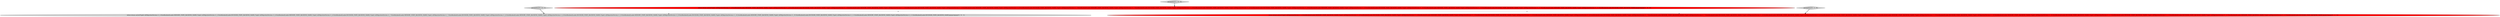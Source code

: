 digraph {
5 [style = filled, label = "parameters['0', '0', '1']", fillcolor = lightgray, shape = diamond image = "AAA0AAABBB3BBB"];
3 [style = filled, label = "parameters['0', '1', '0']", fillcolor = lightgray, shape = diamond image = "AAA0AAABBB2BBB"];
1 [style = filled, label = "return Arrays.asList(Tuple2.of(MigrationVersion.v1_4,StateBackendLoader.MEMORY_STATE_BACKEND_NAME),Tuple2.of(MigrationVersion.v1_4,StateBackendLoader.ROCKSDB_STATE_BACKEND_NAME),Tuple2.of(MigrationVersion.v1_5,StateBackendLoader.MEMORY_STATE_BACKEND_NAME),Tuple2.of(MigrationVersion.v1_5,StateBackendLoader.ROCKSDB_STATE_BACKEND_NAME),Tuple2.of(MigrationVersion.v1_6,StateBackendLoader.MEMORY_STATE_BACKEND_NAME),Tuple2.of(MigrationVersion.v1_6,StateBackendLoader.ROCKSDB_STATE_BACKEND_NAME),Tuple2.of(MigrationVersion.v1_7,StateBackendLoader.MEMORY_STATE_BACKEND_NAME),Tuple2.of(MigrationVersion.v1_7,StateBackendLoader.ROCKSDB_STATE_BACKEND_NAME),Tuple2.of(MigrationVersion.v1_8,StateBackendLoader.MEMORY_STATE_BACKEND_NAME),Tuple2.of(MigrationVersion.v1_8,StateBackendLoader.ROCKSDB_STATE_BACKEND_NAME),Tuple2.of(MigrationVersion.v1_9,StateBackendLoader.MEMORY_STATE_BACKEND_NAME),Tuple2.of(MigrationVersion.v1_9,StateBackendLoader.ROCKSDB_STATE_BACKEND_NAME),Tuple2.of(MigrationVersion.v1_10,StateBackendLoader.MEMORY_STATE_BACKEND_NAME),Tuple2.of(MigrationVersion.v1_10,StateBackendLoader.ROCKSDB_STATE_BACKEND_NAME),Tuple2.of(MigrationVersion.v1_11,StateBackendLoader.MEMORY_STATE_BACKEND_NAME),Tuple2.of(MigrationVersion.v1_11,StateBackendLoader.ROCKSDB_STATE_BACKEND_NAME))@@@3@@@['1', '0', '0']", fillcolor = red, shape = ellipse image = "AAA1AAABBB1BBB"];
4 [style = filled, label = "return Arrays.asList(Tuple2.of(MigrationVersion.v1_5,StateBackendLoader.MEMORY_STATE_BACKEND_NAME),Tuple2.of(MigrationVersion.v1_5,StateBackendLoader.ROCKSDB_STATE_BACKEND_NAME),Tuple2.of(MigrationVersion.v1_6,StateBackendLoader.MEMORY_STATE_BACKEND_NAME),Tuple2.of(MigrationVersion.v1_6,StateBackendLoader.ROCKSDB_STATE_BACKEND_NAME),Tuple2.of(MigrationVersion.v1_7,StateBackendLoader.MEMORY_STATE_BACKEND_NAME),Tuple2.of(MigrationVersion.v1_7,StateBackendLoader.ROCKSDB_STATE_BACKEND_NAME),Tuple2.of(MigrationVersion.v1_8,StateBackendLoader.MEMORY_STATE_BACKEND_NAME),Tuple2.of(MigrationVersion.v1_8,StateBackendLoader.ROCKSDB_STATE_BACKEND_NAME),Tuple2.of(MigrationVersion.v1_9,StateBackendLoader.MEMORY_STATE_BACKEND_NAME),Tuple2.of(MigrationVersion.v1_9,StateBackendLoader.ROCKSDB_STATE_BACKEND_NAME),Tuple2.of(MigrationVersion.v1_10,StateBackendLoader.MEMORY_STATE_BACKEND_NAME),Tuple2.of(MigrationVersion.v1_10,StateBackendLoader.ROCKSDB_STATE_BACKEND_NAME),Tuple2.of(MigrationVersion.v1_11,StateBackendLoader.MEMORY_STATE_BACKEND_NAME),Tuple2.of(MigrationVersion.v1_11,StateBackendLoader.ROCKSDB_STATE_BACKEND_NAME))@@@3@@@['0', '0', '1']", fillcolor = lightgray, shape = ellipse image = "AAA0AAABBB3BBB"];
0 [style = filled, label = "parameters['1', '0', '0']", fillcolor = lightgray, shape = diamond image = "AAA0AAABBB1BBB"];
2 [style = filled, label = "return Arrays.asList(Tuple2.of(MigrationVersion.v1_4,StateBackendLoader.MEMORY_STATE_BACKEND_NAME),Tuple2.of(MigrationVersion.v1_4,StateBackendLoader.ROCKSDB_STATE_BACKEND_NAME),Tuple2.of(MigrationVersion.v1_5,StateBackendLoader.MEMORY_STATE_BACKEND_NAME),Tuple2.of(MigrationVersion.v1_5,StateBackendLoader.ROCKSDB_STATE_BACKEND_NAME),Tuple2.of(MigrationVersion.v1_6,StateBackendLoader.MEMORY_STATE_BACKEND_NAME),Tuple2.of(MigrationVersion.v1_6,StateBackendLoader.ROCKSDB_STATE_BACKEND_NAME),Tuple2.of(MigrationVersion.v1_7,StateBackendLoader.MEMORY_STATE_BACKEND_NAME),Tuple2.of(MigrationVersion.v1_7,StateBackendLoader.ROCKSDB_STATE_BACKEND_NAME),Tuple2.of(MigrationVersion.v1_8,StateBackendLoader.MEMORY_STATE_BACKEND_NAME),Tuple2.of(MigrationVersion.v1_8,StateBackendLoader.ROCKSDB_STATE_BACKEND_NAME),Tuple2.of(MigrationVersion.v1_9,StateBackendLoader.MEMORY_STATE_BACKEND_NAME),Tuple2.of(MigrationVersion.v1_9,StateBackendLoader.ROCKSDB_STATE_BACKEND_NAME),Tuple2.of(MigrationVersion.v1_10,StateBackendLoader.MEMORY_STATE_BACKEND_NAME),Tuple2.of(MigrationVersion.v1_10,StateBackendLoader.ROCKSDB_STATE_BACKEND_NAME),Tuple2.of(MigrationVersion.v1_11,StateBackendLoader.MEMORY_STATE_BACKEND_NAME),Tuple2.of(MigrationVersion.v1_11,StateBackendLoader.ROCKSDB_STATE_BACKEND_NAME),Tuple2.of(MigrationVersion.v1_12,StateBackendLoader.MEMORY_STATE_BACKEND_NAME),Tuple2.of(MigrationVersion.v1_12,StateBackendLoader.ROCKSDB_STATE_BACKEND_NAME))@@@3@@@['0', '1', '0']", fillcolor = red, shape = ellipse image = "AAA1AAABBB2BBB"];
1->4 [style = dashed, label="0"];
1->2 [style = dashed, label="0"];
3->2 [style = bold, label=""];
0->1 [style = bold, label=""];
5->4 [style = bold, label=""];
}
